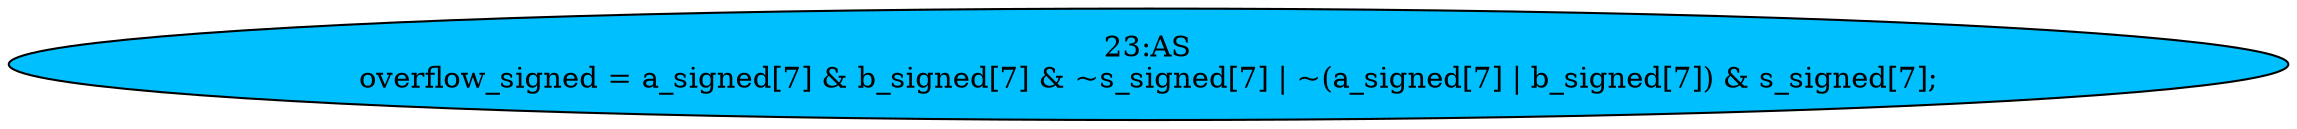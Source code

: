 strict digraph "" {
	node [label="\N"];
	"23:AS"	[ast="<pyverilog.vparser.ast.Assign object at 0x7f932ea8c850>",
		def_var="['overflow_signed']",
		fillcolor=deepskyblue,
		label="23:AS
overflow_signed = a_signed[7] & b_signed[7] & ~s_signed[7] | ~(a_signed[7] | b_signed[7]) & s_signed[7];",
		statements="[]",
		style=filled,
		typ=Assign,
		use_var="['a_signed', 'b_signed', 's_signed', 'a_signed', 'b_signed', 's_signed']"];
}
